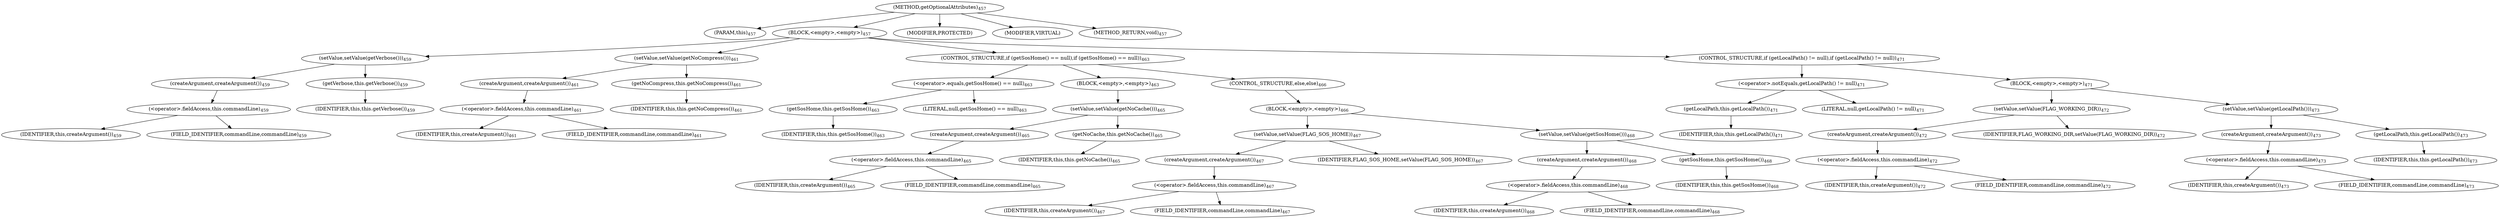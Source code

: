 digraph "getOptionalAttributes" {  
"809" [label = <(METHOD,getOptionalAttributes)<SUB>457</SUB>> ]
"43" [label = <(PARAM,this)<SUB>457</SUB>> ]
"810" [label = <(BLOCK,&lt;empty&gt;,&lt;empty&gt;)<SUB>457</SUB>> ]
"811" [label = <(setValue,setValue(getVerbose()))<SUB>459</SUB>> ]
"812" [label = <(createArgument,createArgument())<SUB>459</SUB>> ]
"813" [label = <(&lt;operator&gt;.fieldAccess,this.commandLine)<SUB>459</SUB>> ]
"814" [label = <(IDENTIFIER,this,createArgument())<SUB>459</SUB>> ]
"815" [label = <(FIELD_IDENTIFIER,commandLine,commandLine)<SUB>459</SUB>> ]
"816" [label = <(getVerbose,this.getVerbose())<SUB>459</SUB>> ]
"42" [label = <(IDENTIFIER,this,this.getVerbose())<SUB>459</SUB>> ]
"817" [label = <(setValue,setValue(getNoCompress()))<SUB>461</SUB>> ]
"818" [label = <(createArgument,createArgument())<SUB>461</SUB>> ]
"819" [label = <(&lt;operator&gt;.fieldAccess,this.commandLine)<SUB>461</SUB>> ]
"820" [label = <(IDENTIFIER,this,createArgument())<SUB>461</SUB>> ]
"821" [label = <(FIELD_IDENTIFIER,commandLine,commandLine)<SUB>461</SUB>> ]
"822" [label = <(getNoCompress,this.getNoCompress())<SUB>461</SUB>> ]
"44" [label = <(IDENTIFIER,this,this.getNoCompress())<SUB>461</SUB>> ]
"823" [label = <(CONTROL_STRUCTURE,if (getSosHome() == null),if (getSosHome() == null))<SUB>463</SUB>> ]
"824" [label = <(&lt;operator&gt;.equals,getSosHome() == null)<SUB>463</SUB>> ]
"825" [label = <(getSosHome,this.getSosHome())<SUB>463</SUB>> ]
"45" [label = <(IDENTIFIER,this,this.getSosHome())<SUB>463</SUB>> ]
"826" [label = <(LITERAL,null,getSosHome() == null)<SUB>463</SUB>> ]
"827" [label = <(BLOCK,&lt;empty&gt;,&lt;empty&gt;)<SUB>463</SUB>> ]
"828" [label = <(setValue,setValue(getNoCache()))<SUB>465</SUB>> ]
"829" [label = <(createArgument,createArgument())<SUB>465</SUB>> ]
"830" [label = <(&lt;operator&gt;.fieldAccess,this.commandLine)<SUB>465</SUB>> ]
"831" [label = <(IDENTIFIER,this,createArgument())<SUB>465</SUB>> ]
"832" [label = <(FIELD_IDENTIFIER,commandLine,commandLine)<SUB>465</SUB>> ]
"833" [label = <(getNoCache,this.getNoCache())<SUB>465</SUB>> ]
"46" [label = <(IDENTIFIER,this,this.getNoCache())<SUB>465</SUB>> ]
"834" [label = <(CONTROL_STRUCTURE,else,else)<SUB>466</SUB>> ]
"835" [label = <(BLOCK,&lt;empty&gt;,&lt;empty&gt;)<SUB>466</SUB>> ]
"836" [label = <(setValue,setValue(FLAG_SOS_HOME))<SUB>467</SUB>> ]
"837" [label = <(createArgument,createArgument())<SUB>467</SUB>> ]
"838" [label = <(&lt;operator&gt;.fieldAccess,this.commandLine)<SUB>467</SUB>> ]
"839" [label = <(IDENTIFIER,this,createArgument())<SUB>467</SUB>> ]
"840" [label = <(FIELD_IDENTIFIER,commandLine,commandLine)<SUB>467</SUB>> ]
"841" [label = <(IDENTIFIER,FLAG_SOS_HOME,setValue(FLAG_SOS_HOME))<SUB>467</SUB>> ]
"842" [label = <(setValue,setValue(getSosHome()))<SUB>468</SUB>> ]
"843" [label = <(createArgument,createArgument())<SUB>468</SUB>> ]
"844" [label = <(&lt;operator&gt;.fieldAccess,this.commandLine)<SUB>468</SUB>> ]
"845" [label = <(IDENTIFIER,this,createArgument())<SUB>468</SUB>> ]
"846" [label = <(FIELD_IDENTIFIER,commandLine,commandLine)<SUB>468</SUB>> ]
"847" [label = <(getSosHome,this.getSosHome())<SUB>468</SUB>> ]
"47" [label = <(IDENTIFIER,this,this.getSosHome())<SUB>468</SUB>> ]
"848" [label = <(CONTROL_STRUCTURE,if (getLocalPath() != null),if (getLocalPath() != null))<SUB>471</SUB>> ]
"849" [label = <(&lt;operator&gt;.notEquals,getLocalPath() != null)<SUB>471</SUB>> ]
"850" [label = <(getLocalPath,this.getLocalPath())<SUB>471</SUB>> ]
"48" [label = <(IDENTIFIER,this,this.getLocalPath())<SUB>471</SUB>> ]
"851" [label = <(LITERAL,null,getLocalPath() != null)<SUB>471</SUB>> ]
"852" [label = <(BLOCK,&lt;empty&gt;,&lt;empty&gt;)<SUB>471</SUB>> ]
"853" [label = <(setValue,setValue(FLAG_WORKING_DIR))<SUB>472</SUB>> ]
"854" [label = <(createArgument,createArgument())<SUB>472</SUB>> ]
"855" [label = <(&lt;operator&gt;.fieldAccess,this.commandLine)<SUB>472</SUB>> ]
"856" [label = <(IDENTIFIER,this,createArgument())<SUB>472</SUB>> ]
"857" [label = <(FIELD_IDENTIFIER,commandLine,commandLine)<SUB>472</SUB>> ]
"858" [label = <(IDENTIFIER,FLAG_WORKING_DIR,setValue(FLAG_WORKING_DIR))<SUB>472</SUB>> ]
"859" [label = <(setValue,setValue(getLocalPath()))<SUB>473</SUB>> ]
"860" [label = <(createArgument,createArgument())<SUB>473</SUB>> ]
"861" [label = <(&lt;operator&gt;.fieldAccess,this.commandLine)<SUB>473</SUB>> ]
"862" [label = <(IDENTIFIER,this,createArgument())<SUB>473</SUB>> ]
"863" [label = <(FIELD_IDENTIFIER,commandLine,commandLine)<SUB>473</SUB>> ]
"864" [label = <(getLocalPath,this.getLocalPath())<SUB>473</SUB>> ]
"49" [label = <(IDENTIFIER,this,this.getLocalPath())<SUB>473</SUB>> ]
"865" [label = <(MODIFIER,PROTECTED)> ]
"866" [label = <(MODIFIER,VIRTUAL)> ]
"867" [label = <(METHOD_RETURN,void)<SUB>457</SUB>> ]
  "809" -> "43" 
  "809" -> "810" 
  "809" -> "865" 
  "809" -> "866" 
  "809" -> "867" 
  "810" -> "811" 
  "810" -> "817" 
  "810" -> "823" 
  "810" -> "848" 
  "811" -> "812" 
  "811" -> "816" 
  "812" -> "813" 
  "813" -> "814" 
  "813" -> "815" 
  "816" -> "42" 
  "817" -> "818" 
  "817" -> "822" 
  "818" -> "819" 
  "819" -> "820" 
  "819" -> "821" 
  "822" -> "44" 
  "823" -> "824" 
  "823" -> "827" 
  "823" -> "834" 
  "824" -> "825" 
  "824" -> "826" 
  "825" -> "45" 
  "827" -> "828" 
  "828" -> "829" 
  "828" -> "833" 
  "829" -> "830" 
  "830" -> "831" 
  "830" -> "832" 
  "833" -> "46" 
  "834" -> "835" 
  "835" -> "836" 
  "835" -> "842" 
  "836" -> "837" 
  "836" -> "841" 
  "837" -> "838" 
  "838" -> "839" 
  "838" -> "840" 
  "842" -> "843" 
  "842" -> "847" 
  "843" -> "844" 
  "844" -> "845" 
  "844" -> "846" 
  "847" -> "47" 
  "848" -> "849" 
  "848" -> "852" 
  "849" -> "850" 
  "849" -> "851" 
  "850" -> "48" 
  "852" -> "853" 
  "852" -> "859" 
  "853" -> "854" 
  "853" -> "858" 
  "854" -> "855" 
  "855" -> "856" 
  "855" -> "857" 
  "859" -> "860" 
  "859" -> "864" 
  "860" -> "861" 
  "861" -> "862" 
  "861" -> "863" 
  "864" -> "49" 
}
